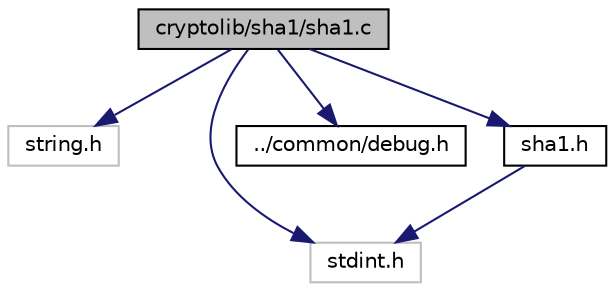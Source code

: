 digraph "cryptolib/sha1/sha1.c"
{
 // INTERACTIVE_SVG=YES
 // LATEX_PDF_SIZE
  bgcolor="transparent";
  edge [fontname="Helvetica",fontsize="10",labelfontname="Helvetica",labelfontsize="10"];
  node [fontname="Helvetica",fontsize="10",shape=record];
  Node1 [label="cryptolib/sha1/sha1.c",height=0.2,width=0.4,color="black", fillcolor="grey75", style="filled", fontcolor="black",tooltip="SHA-1 implementation."];
  Node1 -> Node2 [color="midnightblue",fontsize="10",style="solid",fontname="Helvetica"];
  Node2 [label="string.h",height=0.2,width=0.4,color="grey75",tooltip=" "];
  Node1 -> Node3 [color="midnightblue",fontsize="10",style="solid",fontname="Helvetica"];
  Node3 [label="stdint.h",height=0.2,width=0.4,color="grey75",tooltip=" "];
  Node1 -> Node4 [color="midnightblue",fontsize="10",style="solid",fontname="Helvetica"];
  Node4 [label="../common/debug.h",height=0.2,width=0.4,color="black",URL="$debug_8h_source.html",tooltip=" "];
  Node1 -> Node5 [color="midnightblue",fontsize="10",style="solid",fontname="Helvetica"];
  Node5 [label="sha1.h",height=0.2,width=0.4,color="black",URL="$sha1_8h.html",tooltip="SHA-1 declaration."];
  Node5 -> Node3 [color="midnightblue",fontsize="10",style="solid",fontname="Helvetica"];
}
